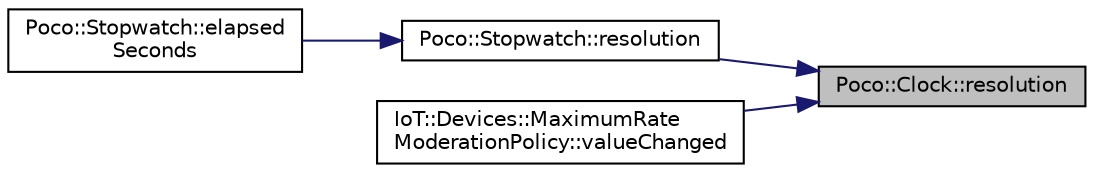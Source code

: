 digraph "Poco::Clock::resolution"
{
 // LATEX_PDF_SIZE
  edge [fontname="Helvetica",fontsize="10",labelfontname="Helvetica",labelfontsize="10"];
  node [fontname="Helvetica",fontsize="10",shape=record];
  rankdir="RL";
  Node1 [label="Poco::Clock::resolution",height=0.2,width=0.4,color="black", fillcolor="grey75", style="filled", fontcolor="black",tooltip=" "];
  Node1 -> Node2 [dir="back",color="midnightblue",fontsize="10",style="solid"];
  Node2 [label="Poco::Stopwatch::resolution",height=0.2,width=0.4,color="black", fillcolor="white", style="filled",URL="$classPoco_1_1Stopwatch.html#a3fc38652863904f3c1b0e19584ea97db",tooltip=" "];
  Node2 -> Node3 [dir="back",color="midnightblue",fontsize="10",style="solid"];
  Node3 [label="Poco::Stopwatch::elapsed\lSeconds",height=0.2,width=0.4,color="black", fillcolor="white", style="filled",URL="$classPoco_1_1Stopwatch.html#a81aa50ec8a37437cca33b010fd0d0c69",tooltip=" "];
  Node1 -> Node4 [dir="back",color="midnightblue",fontsize="10",style="solid"];
  Node4 [label="IoT::Devices::MaximumRate\lModerationPolicy::valueChanged",height=0.2,width=0.4,color="black", fillcolor="white", style="filled",URL="$classIoT_1_1Devices_1_1MaximumRateModerationPolicy.html#a714ef1629760a949fd79277e5c4c050e",tooltip=" "];
}
